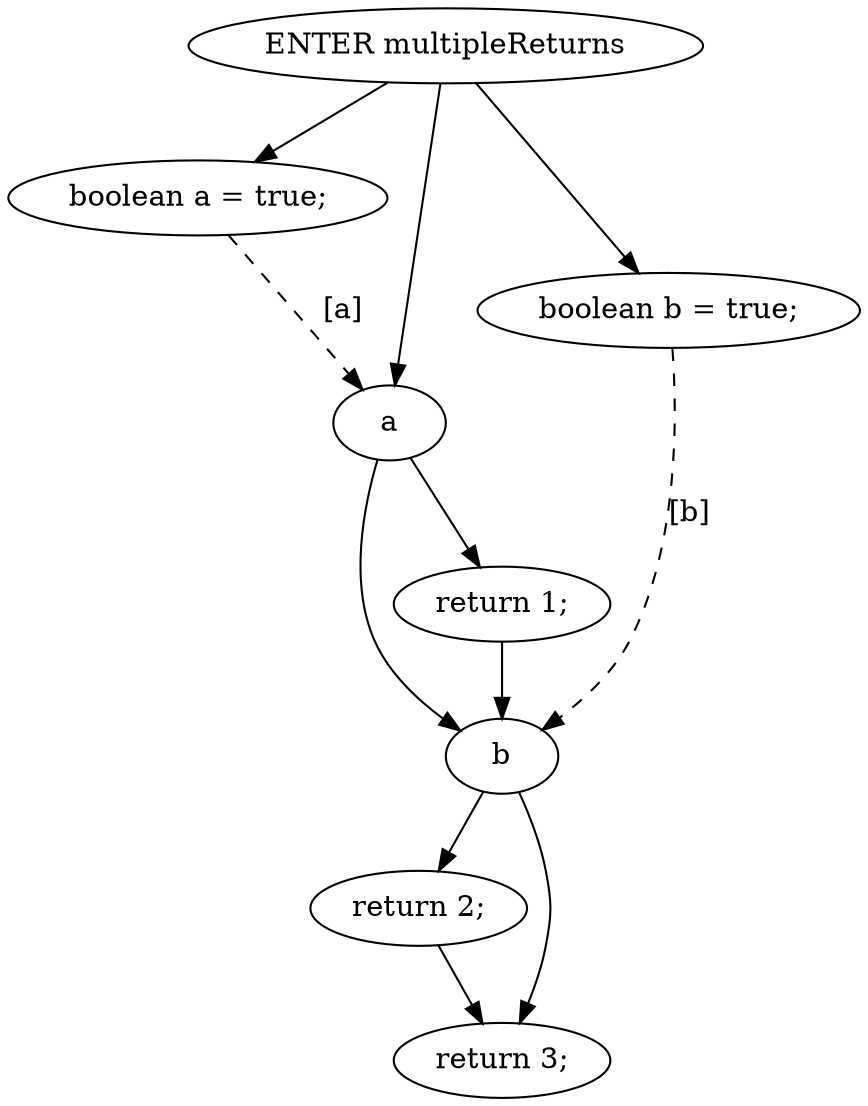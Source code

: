 digraph G {
  0 [ label="ENTER multipleReturns" ];
  2 [ label="boolean a = true;" ];
  3 [ label="boolean b = true;" ];
  4 [ label="a" ];
  5 [ label="return 1;" ];
  6 [ label="b" ];
  7 [ label="return 2;" ];
  8 [ label="return 3;" ];
  2 -> 4 [ style="dashed" label="[a]" ];
  3 -> 6 [ style="dashed" label="[b]" ];
  0 -> 2 [ ];
  0 -> 3 [ ];
  0 -> 4 [ ];
  4 -> 5 [ ];
  5 -> 6 [ ];
  4 -> 6 [ ];
  6 -> 7 [ ];
  7 -> 8 [ ];
  6 -> 8 [ ];
}
